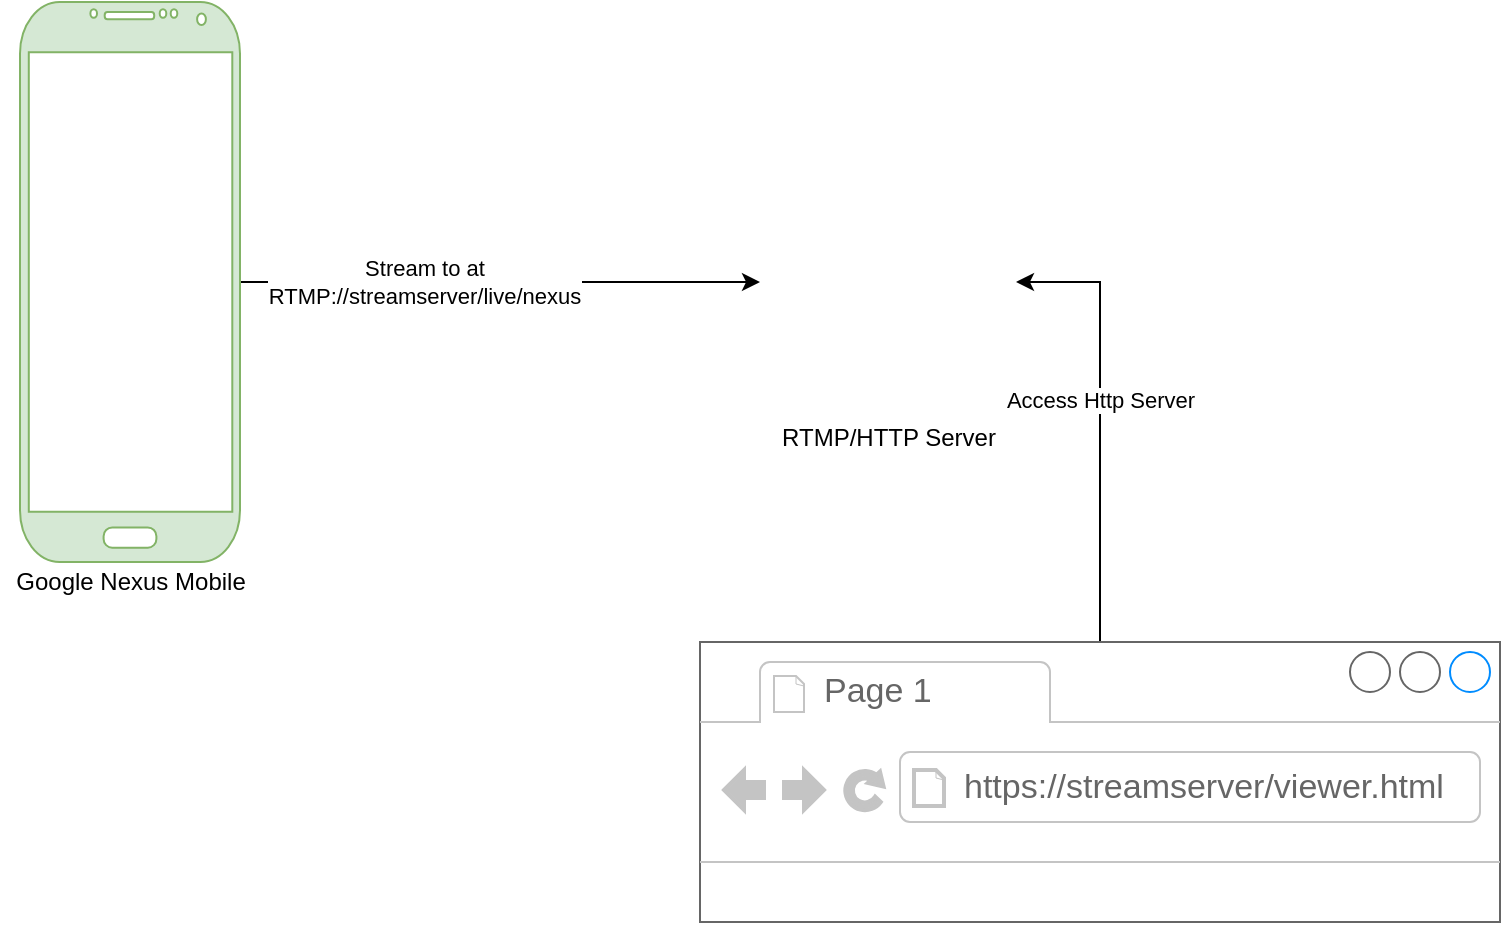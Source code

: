 <mxfile version="15.7.3" type="device"><diagram id="K9yrRv1ZoewWsHpdGUwl" name="Page-1"><mxGraphModel dx="1422" dy="794" grid="1" gridSize="10" guides="1" tooltips="1" connect="1" arrows="1" fold="1" page="1" pageScale="1" pageWidth="850" pageHeight="1100" math="0" shadow="0"><root><mxCell id="0"/><mxCell id="1" parent="0"/><mxCell id="djP_4DaKqFMCRVgsAJx8-1" value="RTMP/HTTP Server" style="shape=image;html=1;verticalAlign=top;verticalLabelPosition=bottom;labelBackgroundColor=#ffffff;imageAspect=0;aspect=fixed;image=https://cdn4.iconfinder.com/data/icons/logos-and-brands/512/272_Raspberry_Pi_logo-128.png" vertex="1" parent="1"><mxGeometry x="450" y="116" width="128" height="128" as="geometry"/></mxCell><mxCell id="djP_4DaKqFMCRVgsAJx8-8" style="edgeStyle=orthogonalEdgeStyle;rounded=0;orthogonalLoop=1;jettySize=auto;html=1;" edge="1" parent="1" source="djP_4DaKqFMCRVgsAJx8-2" target="djP_4DaKqFMCRVgsAJx8-1"><mxGeometry relative="1" as="geometry"/></mxCell><mxCell id="djP_4DaKqFMCRVgsAJx8-10" value="Stream to at &lt;br&gt;RTMP://streamserver/live/nexus" style="edgeLabel;html=1;align=center;verticalAlign=middle;resizable=0;points=[];" vertex="1" connectable="0" parent="djP_4DaKqFMCRVgsAJx8-8"><mxGeometry x="-0.291" relative="1" as="geometry"><mxPoint as="offset"/></mxGeometry></mxCell><mxCell id="djP_4DaKqFMCRVgsAJx8-2" value="" style="verticalLabelPosition=bottom;verticalAlign=top;html=1;shadow=0;dashed=0;strokeWidth=1;shape=mxgraph.android.phone2;strokeColor=#82b366;fillColor=#d5e8d4;" vertex="1" parent="1"><mxGeometry x="80" y="40" width="110" height="280" as="geometry"/></mxCell><mxCell id="djP_4DaKqFMCRVgsAJx8-3" value="Google Nexus Mobile" style="text;html=1;align=center;verticalAlign=middle;resizable=0;points=[];autosize=1;strokeColor=none;fillColor=none;" vertex="1" parent="1"><mxGeometry x="70" y="320" width="130" height="20" as="geometry"/></mxCell><mxCell id="djP_4DaKqFMCRVgsAJx8-9" style="edgeStyle=orthogonalEdgeStyle;rounded=0;orthogonalLoop=1;jettySize=auto;html=1;entryX=1;entryY=0.5;entryDx=0;entryDy=0;" edge="1" parent="1" source="djP_4DaKqFMCRVgsAJx8-4" target="djP_4DaKqFMCRVgsAJx8-1"><mxGeometry relative="1" as="geometry"/></mxCell><mxCell id="djP_4DaKqFMCRVgsAJx8-11" value="Access Http Server" style="edgeLabel;html=1;align=center;verticalAlign=middle;resizable=0;points=[];" vertex="1" connectable="0" parent="djP_4DaKqFMCRVgsAJx8-9"><mxGeometry x="0.088" relative="1" as="geometry"><mxPoint as="offset"/></mxGeometry></mxCell><mxCell id="djP_4DaKqFMCRVgsAJx8-4" value="" style="strokeWidth=1;shadow=0;dashed=0;align=center;html=1;shape=mxgraph.mockup.containers.browserWindow;rSize=0;strokeColor=#666666;strokeColor2=#008cff;strokeColor3=#c4c4c4;mainText=,;recursiveResize=0;" vertex="1" parent="1"><mxGeometry x="420" y="360" width="400" height="140" as="geometry"/></mxCell><mxCell id="djP_4DaKqFMCRVgsAJx8-5" value="Page 1" style="strokeWidth=1;shadow=0;dashed=0;align=center;html=1;shape=mxgraph.mockup.containers.anchor;fontSize=17;fontColor=#666666;align=left;" vertex="1" parent="djP_4DaKqFMCRVgsAJx8-4"><mxGeometry x="60" y="12" width="110" height="26" as="geometry"/></mxCell><mxCell id="djP_4DaKqFMCRVgsAJx8-6" value="https://streamserver/viewer.html" style="strokeWidth=1;shadow=0;dashed=0;align=center;html=1;shape=mxgraph.mockup.containers.anchor;rSize=0;fontSize=17;fontColor=#666666;align=left;" vertex="1" parent="djP_4DaKqFMCRVgsAJx8-4"><mxGeometry x="130" y="60" width="250" height="26" as="geometry"/></mxCell></root></mxGraphModel></diagram></mxfile>